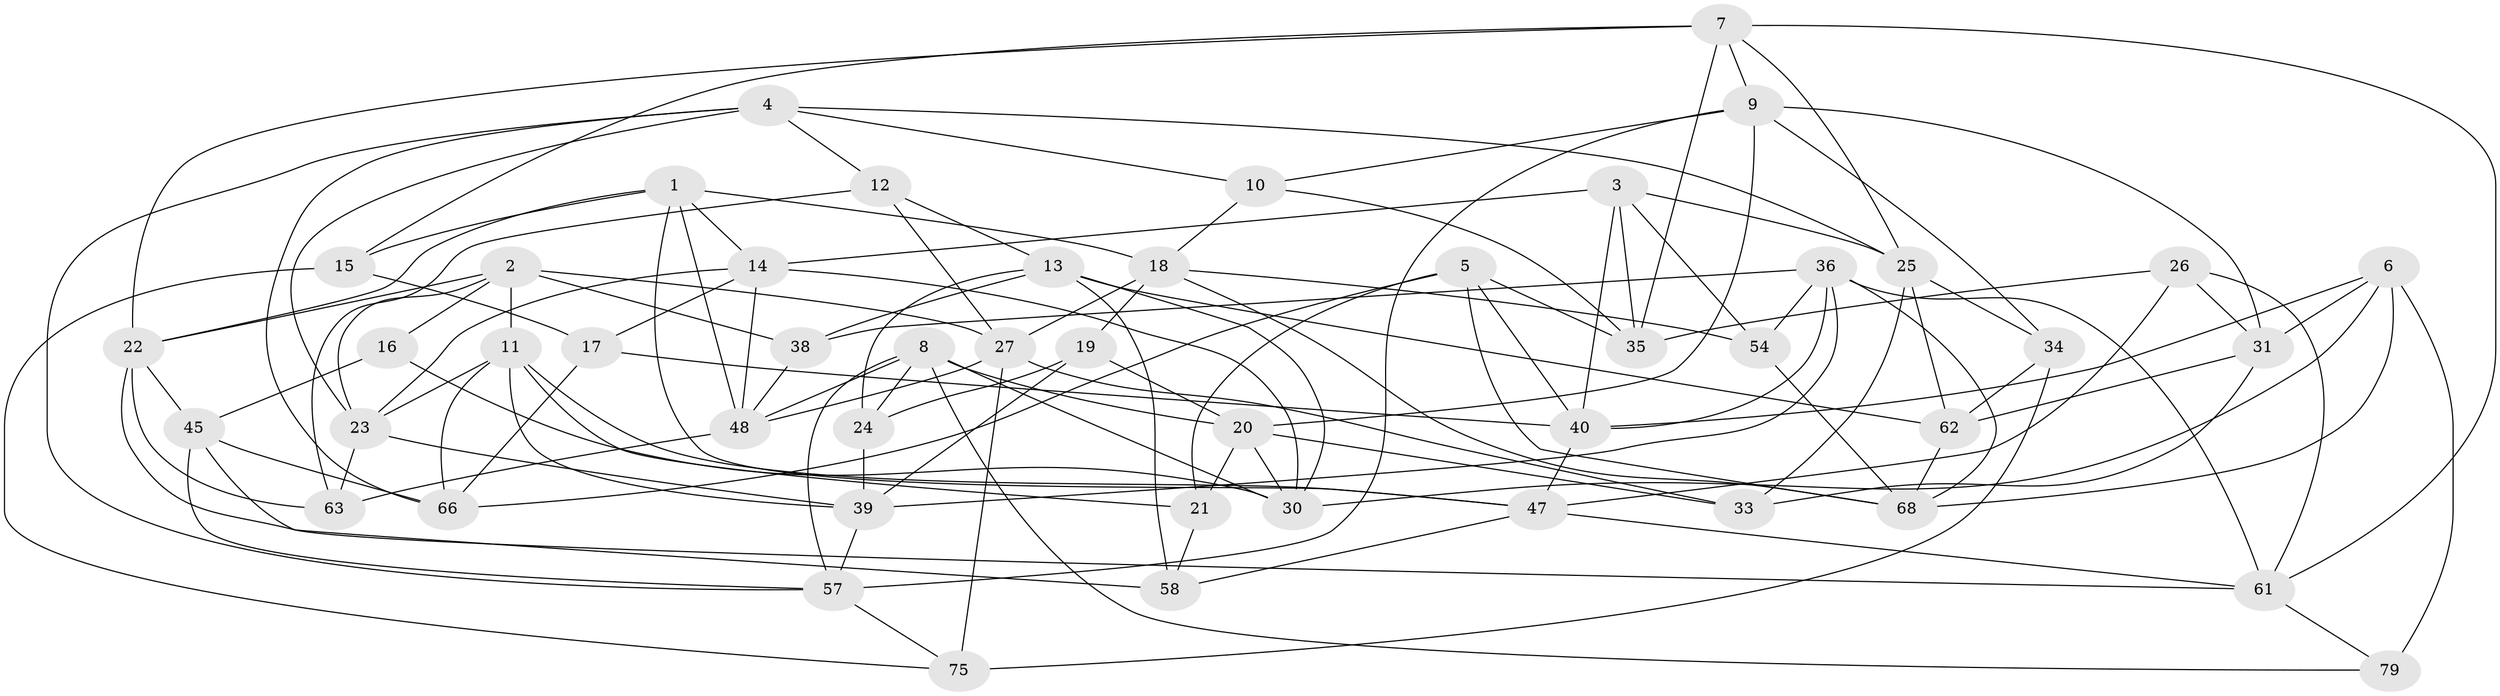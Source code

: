 // Generated by graph-tools (version 1.1) at 2025/52/02/27/25 19:52:35]
// undirected, 49 vertices, 125 edges
graph export_dot {
graph [start="1"]
  node [color=gray90,style=filled];
  1 [super="+32"];
  2 [super="+29"];
  3 [super="+60"];
  4 [super="+42"];
  5 [super="+76"];
  6 [super="+56"];
  7 [super="+46"];
  8 [super="+50"];
  9 [super="+49"];
  10;
  11 [super="+52"];
  12;
  13 [super="+78"];
  14 [super="+37"];
  15;
  16;
  17;
  18 [super="+28"];
  19;
  20 [super="+44"];
  21;
  22 [super="+73"];
  23 [super="+80"];
  24;
  25 [super="+67"];
  26;
  27 [super="+64"];
  30 [super="+43"];
  31 [super="+51"];
  33;
  34;
  35 [super="+41"];
  36 [super="+71"];
  38;
  39 [super="+59"];
  40 [super="+55"];
  45 [super="+53"];
  47 [super="+70"];
  48 [super="+74"];
  54;
  57 [super="+77"];
  58;
  61 [super="+65"];
  62 [super="+81"];
  63;
  66 [super="+69"];
  68 [super="+72"];
  75;
  79;
  1 -- 47;
  1 -- 18;
  1 -- 48;
  1 -- 22;
  1 -- 15;
  1 -- 14;
  2 -- 38;
  2 -- 11;
  2 -- 27;
  2 -- 16;
  2 -- 22;
  2 -- 23;
  3 -- 35 [weight=2];
  3 -- 40;
  3 -- 54;
  3 -- 14;
  3 -- 25;
  4 -- 23;
  4 -- 10;
  4 -- 12;
  4 -- 57;
  4 -- 66;
  4 -- 25;
  5 -- 66 [weight=2];
  5 -- 35;
  5 -- 21;
  5 -- 40;
  5 -- 68;
  6 -- 30;
  6 -- 79 [weight=2];
  6 -- 40;
  6 -- 68;
  6 -- 31;
  7 -- 9;
  7 -- 61;
  7 -- 15;
  7 -- 22;
  7 -- 35;
  7 -- 25;
  8 -- 48;
  8 -- 24;
  8 -- 57;
  8 -- 30;
  8 -- 79;
  8 -- 20;
  9 -- 34;
  9 -- 10;
  9 -- 20;
  9 -- 57;
  9 -- 31;
  10 -- 35;
  10 -- 18;
  11 -- 39;
  11 -- 47;
  11 -- 66;
  11 -- 21;
  11 -- 23;
  12 -- 63;
  12 -- 13;
  12 -- 27;
  13 -- 38;
  13 -- 24;
  13 -- 58;
  13 -- 62;
  13 -- 30;
  14 -- 17;
  14 -- 23;
  14 -- 48;
  14 -- 30;
  15 -- 17;
  15 -- 75;
  16 -- 45 [weight=2];
  16 -- 30;
  17 -- 66;
  17 -- 40;
  18 -- 19;
  18 -- 27;
  18 -- 54;
  18 -- 68;
  19 -- 24;
  19 -- 39;
  19 -- 20;
  20 -- 33;
  20 -- 21;
  20 -- 30;
  21 -- 58;
  22 -- 63;
  22 -- 61;
  22 -- 45;
  23 -- 39;
  23 -- 63;
  24 -- 39;
  25 -- 62;
  25 -- 33;
  25 -- 34;
  26 -- 31;
  26 -- 35;
  26 -- 61;
  26 -- 47;
  27 -- 33;
  27 -- 75;
  27 -- 48;
  31 -- 62 [weight=2];
  31 -- 33;
  34 -- 75;
  34 -- 62;
  36 -- 54;
  36 -- 38;
  36 -- 40;
  36 -- 39;
  36 -- 68;
  36 -- 61;
  38 -- 48;
  39 -- 57;
  40 -- 47;
  45 -- 58;
  45 -- 57;
  45 -- 66;
  47 -- 58;
  47 -- 61;
  48 -- 63;
  54 -- 68;
  57 -- 75;
  61 -- 79;
  62 -- 68;
}
